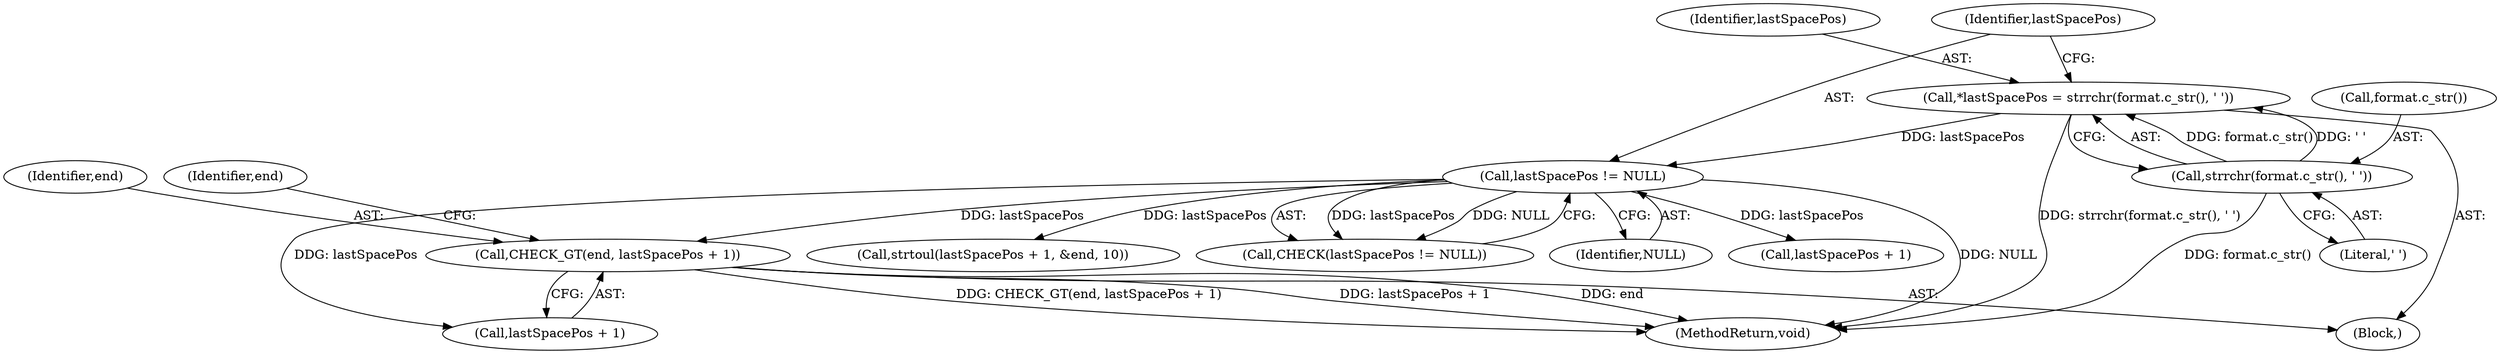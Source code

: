digraph "0_Android_68f67ef6cf1f41e77337be3bc4bff91f3a3c6324_0@pointer" {
"1000132" [label="(Call,CHECK_GT(end, lastSpacePos + 1))"];
"1000118" [label="(Call,lastSpacePos != NULL)"];
"1000112" [label="(Call,*lastSpacePos = strrchr(format.c_str(), ' '))"];
"1000114" [label="(Call,strrchr(format.c_str(), ' '))"];
"1000132" [label="(Call,CHECK_GT(end, lastSpacePos + 1))"];
"1000134" [label="(Call,lastSpacePos + 1)"];
"1000125" [label="(Call,strtoul(lastSpacePos + 1, &end, 10))"];
"1000113" [label="(Identifier,lastSpacePos)"];
"1000117" [label="(Call,CHECK(lastSpacePos != NULL))"];
"1000115" [label="(Call,format.c_str())"];
"1000120" [label="(Identifier,NULL)"];
"1000126" [label="(Call,lastSpacePos + 1)"];
"1000133" [label="(Identifier,end)"];
"1000139" [label="(Identifier,end)"];
"1000167" [label="(MethodReturn,void)"];
"1000112" [label="(Call,*lastSpacePos = strrchr(format.c_str(), ' '))"];
"1000118" [label="(Call,lastSpacePos != NULL)"];
"1000119" [label="(Identifier,lastSpacePos)"];
"1000114" [label="(Call,strrchr(format.c_str(), ' '))"];
"1000116" [label="(Literal,' ')"];
"1000105" [label="(Block,)"];
"1000132" -> "1000105"  [label="AST: "];
"1000132" -> "1000134"  [label="CFG: "];
"1000133" -> "1000132"  [label="AST: "];
"1000134" -> "1000132"  [label="AST: "];
"1000139" -> "1000132"  [label="CFG: "];
"1000132" -> "1000167"  [label="DDG: CHECK_GT(end, lastSpacePos + 1)"];
"1000132" -> "1000167"  [label="DDG: lastSpacePos + 1"];
"1000132" -> "1000167"  [label="DDG: end"];
"1000118" -> "1000132"  [label="DDG: lastSpacePos"];
"1000118" -> "1000117"  [label="AST: "];
"1000118" -> "1000120"  [label="CFG: "];
"1000119" -> "1000118"  [label="AST: "];
"1000120" -> "1000118"  [label="AST: "];
"1000117" -> "1000118"  [label="CFG: "];
"1000118" -> "1000167"  [label="DDG: NULL"];
"1000118" -> "1000117"  [label="DDG: lastSpacePos"];
"1000118" -> "1000117"  [label="DDG: NULL"];
"1000112" -> "1000118"  [label="DDG: lastSpacePos"];
"1000118" -> "1000125"  [label="DDG: lastSpacePos"];
"1000118" -> "1000126"  [label="DDG: lastSpacePos"];
"1000118" -> "1000134"  [label="DDG: lastSpacePos"];
"1000112" -> "1000105"  [label="AST: "];
"1000112" -> "1000114"  [label="CFG: "];
"1000113" -> "1000112"  [label="AST: "];
"1000114" -> "1000112"  [label="AST: "];
"1000119" -> "1000112"  [label="CFG: "];
"1000112" -> "1000167"  [label="DDG: strrchr(format.c_str(), ' ')"];
"1000114" -> "1000112"  [label="DDG: format.c_str()"];
"1000114" -> "1000112"  [label="DDG: ' '"];
"1000114" -> "1000116"  [label="CFG: "];
"1000115" -> "1000114"  [label="AST: "];
"1000116" -> "1000114"  [label="AST: "];
"1000114" -> "1000167"  [label="DDG: format.c_str()"];
}
